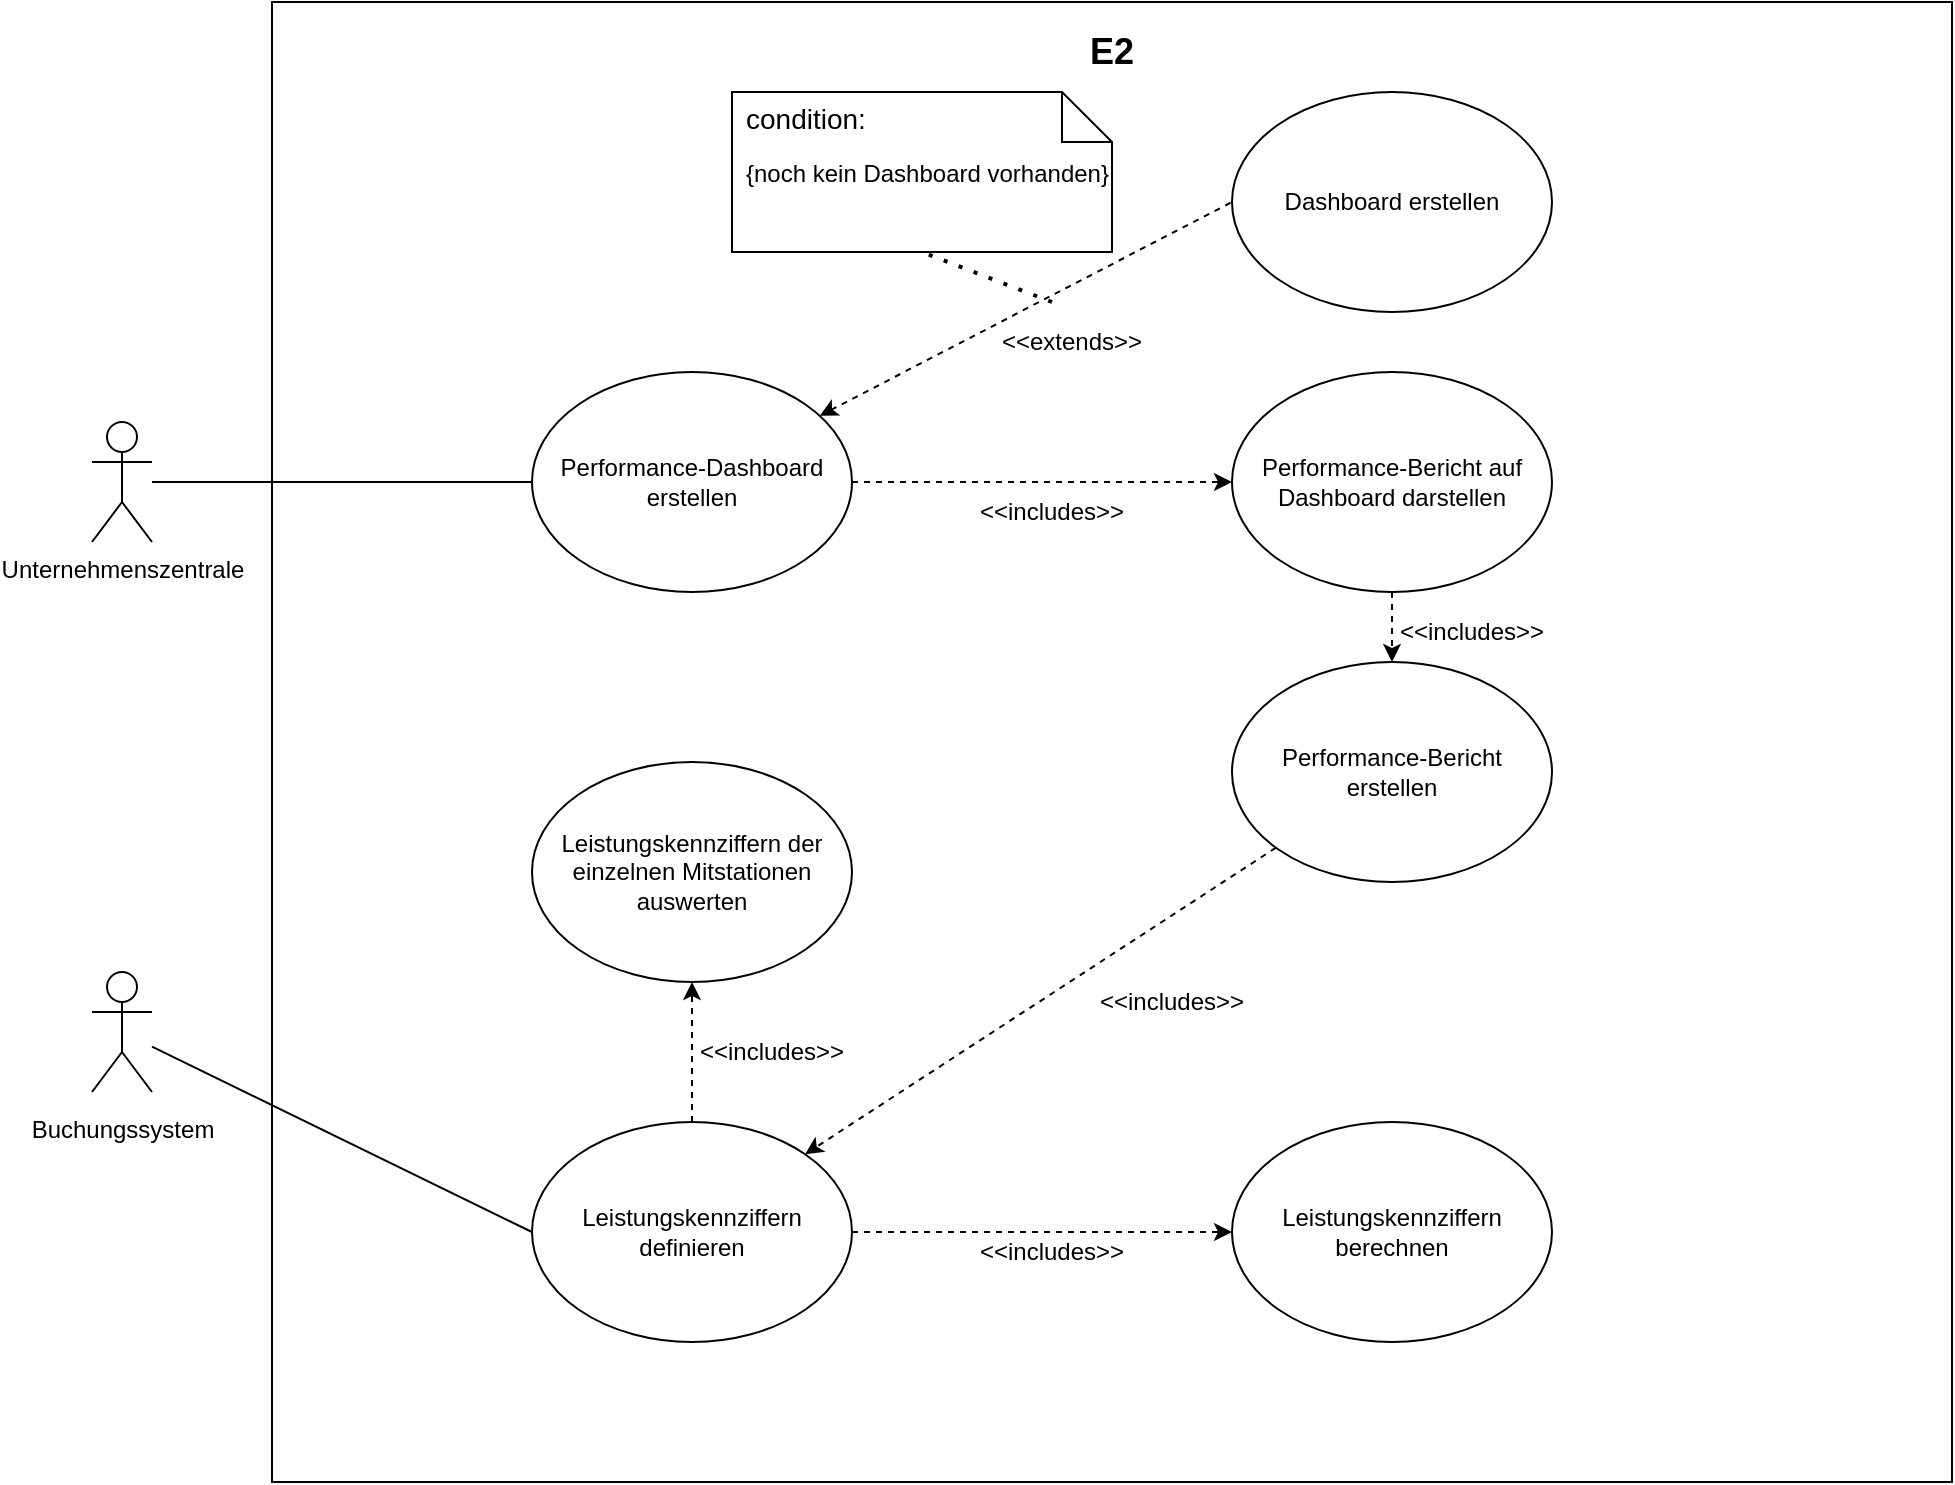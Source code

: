 <mxfile version="15.7.3"><diagram id="O1AJxKGvrsLua4BmTdjw" name="Page-1"><mxGraphModel dx="2208" dy="795" grid="1" gridSize="10" guides="1" tooltips="1" connect="1" arrows="1" fold="1" page="1" pageScale="1" pageWidth="827" pageHeight="1169" math="0" shadow="0"><root><mxCell id="0"/><mxCell id="1" parent="0"/><mxCell id="ayR2dJtOEkhz936i-aBU-2" value="" style="rounded=0;whiteSpace=wrap;html=1;" vertex="1" parent="1"><mxGeometry x="110" y="40" width="840" height="740" as="geometry"/></mxCell><mxCell id="ayR2dJtOEkhz936i-aBU-26" style="edgeStyle=none;rounded=0;orthogonalLoop=1;jettySize=auto;html=1;entryX=0;entryY=0.5;entryDx=0;entryDy=0;fontSize=12;endArrow=none;endFill=0;" edge="1" parent="1" source="ayR2dJtOEkhz936i-aBU-3"><mxGeometry relative="1" as="geometry"><mxPoint x="240" y="280" as="targetPoint"/></mxGeometry></mxCell><mxCell id="ayR2dJtOEkhz936i-aBU-3" value="Unternehmenszentrale" style="shape=umlActor;verticalLabelPosition=bottom;verticalAlign=top;html=1;outlineConnect=0;" vertex="1" parent="1"><mxGeometry x="20" y="250" width="30" height="60" as="geometry"/></mxCell><mxCell id="ayR2dJtOEkhz936i-aBU-13" value="&lt;font style=&quot;font-size: 18px&quot;&gt;&lt;b&gt;E2&lt;/b&gt;&lt;/font&gt;" style="text;html=1;strokeColor=none;fillColor=none;align=center;verticalAlign=middle;whiteSpace=wrap;rounded=0;" vertex="1" parent="1"><mxGeometry x="340" y="50" width="380" height="30" as="geometry"/></mxCell><mxCell id="ayR2dJtOEkhz936i-aBU-27" style="edgeStyle=none;rounded=0;orthogonalLoop=1;jettySize=auto;html=1;entryX=0;entryY=0.5;entryDx=0;entryDy=0;fontSize=12;endArrow=classic;endFill=1;dashed=1;" edge="1" parent="1" target="ayR2dJtOEkhz936i-aBU-17"><mxGeometry relative="1" as="geometry"><mxPoint x="400" y="280" as="sourcePoint"/></mxGeometry></mxCell><mxCell id="ayR2dJtOEkhz936i-aBU-32" style="edgeStyle=none;rounded=0;orthogonalLoop=1;jettySize=auto;html=1;entryX=0;entryY=0.5;entryDx=0;entryDy=0;dashed=1;fontSize=12;endArrow=classic;endFill=1;" edge="1" parent="1" source="ayR2dJtOEkhz936i-aBU-15" target="ayR2dJtOEkhz936i-aBU-31"><mxGeometry relative="1" as="geometry"/></mxCell><mxCell id="ayR2dJtOEkhz936i-aBU-49" style="edgeStyle=none;rounded=0;orthogonalLoop=1;jettySize=auto;html=1;entryX=0.5;entryY=1;entryDx=0;entryDy=0;dashed=1;fontSize=12;startArrow=none;startFill=0;endArrow=classic;endFill=1;" edge="1" parent="1" source="ayR2dJtOEkhz936i-aBU-15" target="ayR2dJtOEkhz936i-aBU-16"><mxGeometry relative="1" as="geometry"/></mxCell><mxCell id="ayR2dJtOEkhz936i-aBU-15" value="Leistungskennziffern definieren" style="ellipse;whiteSpace=wrap;html=1;" vertex="1" parent="1"><mxGeometry x="240" y="600" width="160" height="110" as="geometry"/></mxCell><mxCell id="ayR2dJtOEkhz936i-aBU-16" value="Leistungskennziffern der einzelnen Mitstationen auswerten" style="ellipse;whiteSpace=wrap;html=1;" vertex="1" parent="1"><mxGeometry x="240" y="420" width="160" height="110" as="geometry"/></mxCell><mxCell id="ayR2dJtOEkhz936i-aBU-35" style="edgeStyle=none;rounded=0;orthogonalLoop=1;jettySize=auto;html=1;entryX=0;entryY=0.5;entryDx=0;entryDy=0;dashed=1;fontSize=12;endArrow=none;endFill=0;startArrow=classic;startFill=1;" edge="1" parent="1" source="ayR2dJtOEkhz936i-aBU-17" target="ayR2dJtOEkhz936i-aBU-34"><mxGeometry relative="1" as="geometry"><Array as="points"/></mxGeometry></mxCell><mxCell id="ayR2dJtOEkhz936i-aBU-47" style="edgeStyle=none;rounded=0;orthogonalLoop=1;jettySize=auto;html=1;entryX=0;entryY=0.5;entryDx=0;entryDy=0;dashed=1;fontSize=12;startArrow=none;startFill=0;endArrow=classic;endFill=1;" edge="1" parent="1" source="ayR2dJtOEkhz936i-aBU-17" target="ayR2dJtOEkhz936i-aBU-44"><mxGeometry relative="1" as="geometry"/></mxCell><mxCell id="ayR2dJtOEkhz936i-aBU-17" value="Performance-Dashboard erstellen" style="ellipse;whiteSpace=wrap;html=1;" vertex="1" parent="1"><mxGeometry x="240" y="225" width="160" height="110" as="geometry"/></mxCell><mxCell id="ayR2dJtOEkhz936i-aBU-25" style="edgeStyle=none;rounded=0;orthogonalLoop=1;jettySize=auto;html=1;entryX=0;entryY=0.5;entryDx=0;entryDy=0;fontSize=12;endArrow=none;endFill=0;" edge="1" parent="1" source="ayR2dJtOEkhz936i-aBU-18" target="ayR2dJtOEkhz936i-aBU-15"><mxGeometry relative="1" as="geometry"/></mxCell><mxCell id="ayR2dJtOEkhz936i-aBU-18" value="&lt;font style=&quot;font-size: 12px&quot;&gt;Buchungssystem&lt;/font&gt;" style="shape=umlActor;verticalLabelPosition=bottom;verticalAlign=top;html=1;outlineConnect=0;fontSize=18;" vertex="1" parent="1"><mxGeometry x="20" y="525" width="30" height="60" as="geometry"/></mxCell><mxCell id="ayR2dJtOEkhz936i-aBU-29" value="&amp;lt;&amp;lt;includes&amp;gt;&amp;gt;" style="text;html=1;strokeColor=none;fillColor=none;align=center;verticalAlign=middle;whiteSpace=wrap;rounded=0;fontSize=12;" vertex="1" parent="1"><mxGeometry x="680" y="340" width="60" height="30" as="geometry"/></mxCell><mxCell id="ayR2dJtOEkhz936i-aBU-31" value="Leistungskennziffern berechnen" style="ellipse;whiteSpace=wrap;html=1;fontSize=12;" vertex="1" parent="1"><mxGeometry x="590" y="600" width="160" height="110" as="geometry"/></mxCell><mxCell id="ayR2dJtOEkhz936i-aBU-33" value="&amp;lt;&amp;lt;includes&amp;gt;&amp;gt;" style="text;html=1;strokeColor=none;fillColor=none;align=center;verticalAlign=middle;whiteSpace=wrap;rounded=0;fontSize=12;" vertex="1" parent="1"><mxGeometry x="470" y="650" width="60" height="30" as="geometry"/></mxCell><mxCell id="ayR2dJtOEkhz936i-aBU-34" value="Dashboard erstellen" style="ellipse;whiteSpace=wrap;html=1;fontSize=12;" vertex="1" parent="1"><mxGeometry x="590" y="85" width="160" height="110" as="geometry"/></mxCell><mxCell id="ayR2dJtOEkhz936i-aBU-36" value="&amp;lt;&amp;lt;extends&amp;gt;&amp;gt;" style="text;html=1;strokeColor=none;fillColor=none;align=center;verticalAlign=middle;whiteSpace=wrap;rounded=0;fontSize=12;rotation=0;" vertex="1" parent="1"><mxGeometry x="480" y="195" width="60" height="30" as="geometry"/></mxCell><mxCell id="ayR2dJtOEkhz936i-aBU-37" value="&lt;font style=&quot;font-size: 12px&quot;&gt;{noch kein Dashboard vorhanden}&lt;/font&gt;" style="shape=note2;boundedLbl=1;whiteSpace=wrap;html=1;size=25;verticalAlign=top;align=left;spacingLeft=5;fontSize=14;" vertex="1" parent="1"><mxGeometry x="340" y="85" width="190" height="80" as="geometry"/></mxCell><mxCell id="ayR2dJtOEkhz936i-aBU-38" value="condition:" style="resizeWidth=1;part=1;strokeColor=none;fillColor=none;align=left;spacingLeft=5;fontSize=14;" vertex="1" parent="ayR2dJtOEkhz936i-aBU-37"><mxGeometry width="190" height="25" relative="1" as="geometry"/></mxCell><mxCell id="ayR2dJtOEkhz936i-aBU-39" value="" style="endArrow=none;dashed=1;html=1;dashPattern=1 3;strokeWidth=2;rounded=0;fontSize=12;entryX=0.5;entryY=1;entryDx=0;entryDy=0;entryPerimeter=0;" edge="1" parent="1" target="ayR2dJtOEkhz936i-aBU-37"><mxGeometry width="50" height="50" relative="1" as="geometry"><mxPoint x="500" y="190" as="sourcePoint"/><mxPoint x="890" y="170" as="targetPoint"/></mxGeometry></mxCell><mxCell id="ayR2dJtOEkhz936i-aBU-42" style="edgeStyle=none;rounded=0;orthogonalLoop=1;jettySize=auto;html=1;entryX=1;entryY=0;entryDx=0;entryDy=0;dashed=1;fontSize=12;startArrow=none;startFill=0;endArrow=classic;endFill=1;" edge="1" parent="1" source="ayR2dJtOEkhz936i-aBU-40" target="ayR2dJtOEkhz936i-aBU-15"><mxGeometry relative="1" as="geometry"/></mxCell><mxCell id="ayR2dJtOEkhz936i-aBU-40" value="Performance-Bericht erstellen" style="ellipse;whiteSpace=wrap;html=1;fontSize=12;" vertex="1" parent="1"><mxGeometry x="590" y="370" width="160" height="110" as="geometry"/></mxCell><mxCell id="ayR2dJtOEkhz936i-aBU-43" value="&amp;lt;&amp;lt;includes&amp;gt;&amp;gt;" style="text;html=1;strokeColor=none;fillColor=none;align=center;verticalAlign=middle;whiteSpace=wrap;rounded=0;fontSize=12;" vertex="1" parent="1"><mxGeometry x="530" y="525" width="60" height="30" as="geometry"/></mxCell><mxCell id="ayR2dJtOEkhz936i-aBU-46" style="edgeStyle=none;rounded=0;orthogonalLoop=1;jettySize=auto;html=1;entryX=0.5;entryY=0;entryDx=0;entryDy=0;dashed=1;fontSize=12;startArrow=none;startFill=0;endArrow=classic;endFill=1;" edge="1" parent="1" source="ayR2dJtOEkhz936i-aBU-44" target="ayR2dJtOEkhz936i-aBU-40"><mxGeometry relative="1" as="geometry"/></mxCell><mxCell id="ayR2dJtOEkhz936i-aBU-44" value="Performance-Bericht auf Dashboard darstellen" style="ellipse;whiteSpace=wrap;html=1;fontSize=12;" vertex="1" parent="1"><mxGeometry x="590" y="225" width="160" height="110" as="geometry"/></mxCell><mxCell id="ayR2dJtOEkhz936i-aBU-45" style="edgeStyle=none;rounded=0;orthogonalLoop=1;jettySize=auto;html=1;exitX=1;exitY=0.5;exitDx=0;exitDy=0;dashed=1;fontSize=12;startArrow=none;startFill=0;endArrow=classic;endFill=1;" edge="1" parent="1" source="ayR2dJtOEkhz936i-aBU-43" target="ayR2dJtOEkhz936i-aBU-43"><mxGeometry relative="1" as="geometry"/></mxCell><mxCell id="ayR2dJtOEkhz936i-aBU-48" value="&amp;lt;&amp;lt;includes&amp;gt;&amp;gt;" style="text;html=1;strokeColor=none;fillColor=none;align=center;verticalAlign=middle;whiteSpace=wrap;rounded=0;fontSize=12;" vertex="1" parent="1"><mxGeometry x="470" y="280" width="60" height="30" as="geometry"/></mxCell><mxCell id="ayR2dJtOEkhz936i-aBU-50" value="&amp;lt;&amp;lt;includes&amp;gt;&amp;gt;" style="text;html=1;strokeColor=none;fillColor=none;align=center;verticalAlign=middle;whiteSpace=wrap;rounded=0;fontSize=12;" vertex="1" parent="1"><mxGeometry x="330" y="550" width="60" height="30" as="geometry"/></mxCell></root></mxGraphModel></diagram></mxfile>